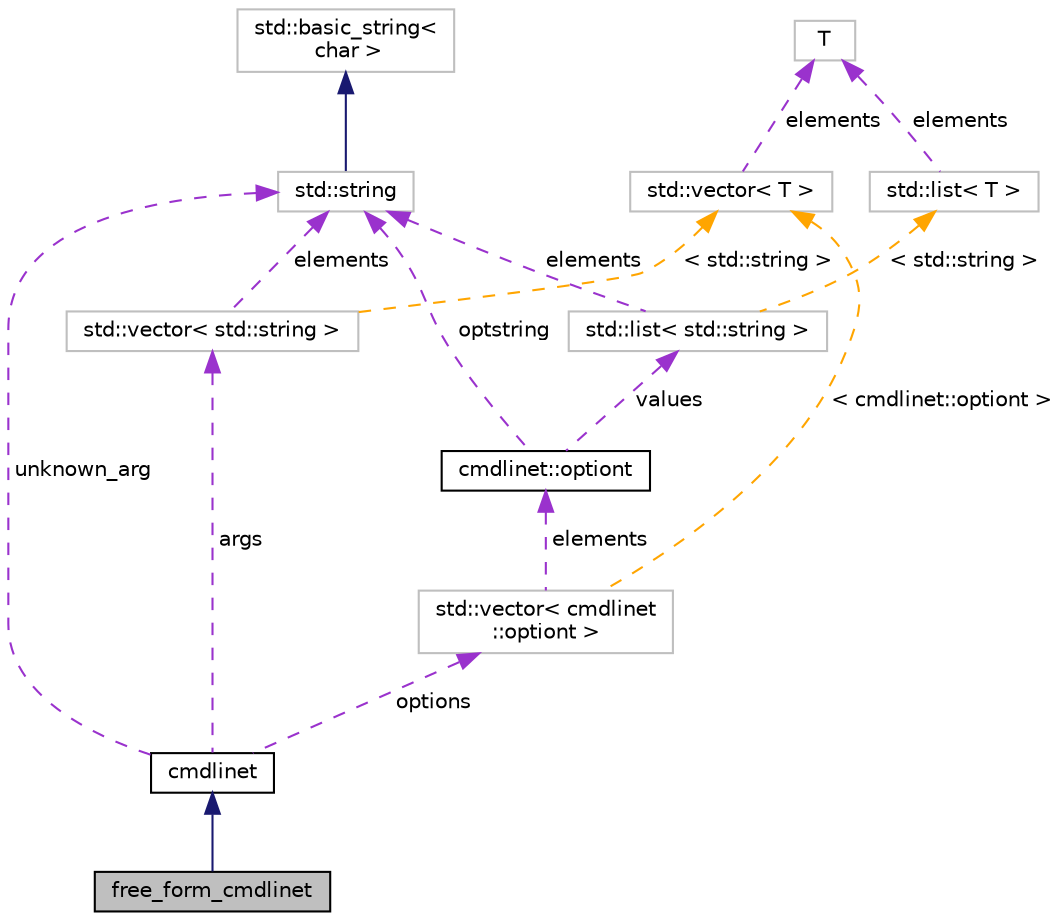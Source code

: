 digraph "free_form_cmdlinet"
{
 // LATEX_PDF_SIZE
  bgcolor="transparent";
  edge [fontname="Helvetica",fontsize="10",labelfontname="Helvetica",labelfontsize="10"];
  node [fontname="Helvetica",fontsize="10",shape=record];
  Node1 [label="free_form_cmdlinet",height=0.2,width=0.4,color="black", fillcolor="grey75", style="filled", fontcolor="black",tooltip="An implementation of cmdlinet to be used in tests."];
  Node2 -> Node1 [dir="back",color="midnightblue",fontsize="10",style="solid",fontname="Helvetica"];
  Node2 [label="cmdlinet",height=0.2,width=0.4,color="black",URL="$classcmdlinet.html",tooltip=" "];
  Node3 -> Node2 [dir="back",color="darkorchid3",fontsize="10",style="dashed",label=" options" ,fontname="Helvetica"];
  Node3 [label="std::vector\< cmdlinet\l::optiont \>",height=0.2,width=0.4,color="grey75",tooltip=" "];
  Node4 -> Node3 [dir="back",color="darkorchid3",fontsize="10",style="dashed",label=" elements" ,fontname="Helvetica"];
  Node4 [label="cmdlinet::optiont",height=0.2,width=0.4,color="black",URL="$structcmdlinet_1_1optiont.html",tooltip=" "];
  Node5 -> Node4 [dir="back",color="darkorchid3",fontsize="10",style="dashed",label=" optstring" ,fontname="Helvetica"];
  Node5 [label="std::string",height=0.2,width=0.4,color="grey75",tooltip="STL class."];
  Node6 -> Node5 [dir="back",color="midnightblue",fontsize="10",style="solid",fontname="Helvetica"];
  Node6 [label="std::basic_string\<\l char \>",height=0.2,width=0.4,color="grey75",tooltip="STL class."];
  Node7 -> Node4 [dir="back",color="darkorchid3",fontsize="10",style="dashed",label=" values" ,fontname="Helvetica"];
  Node7 [label="std::list\< std::string \>",height=0.2,width=0.4,color="grey75",tooltip=" "];
  Node5 -> Node7 [dir="back",color="darkorchid3",fontsize="10",style="dashed",label=" elements" ,fontname="Helvetica"];
  Node8 -> Node7 [dir="back",color="orange",fontsize="10",style="dashed",label=" \< std::string \>" ,fontname="Helvetica"];
  Node8 [label="std::list\< T \>",height=0.2,width=0.4,color="grey75",tooltip="STL class."];
  Node9 -> Node8 [dir="back",color="darkorchid3",fontsize="10",style="dashed",label=" elements" ,fontname="Helvetica"];
  Node9 [label="T",height=0.2,width=0.4,color="grey75",tooltip=" "];
  Node10 -> Node3 [dir="back",color="orange",fontsize="10",style="dashed",label=" \< cmdlinet::optiont \>" ,fontname="Helvetica"];
  Node10 [label="std::vector\< T \>",height=0.2,width=0.4,color="grey75",tooltip="STL class."];
  Node9 -> Node10 [dir="back",color="darkorchid3",fontsize="10",style="dashed",label=" elements" ,fontname="Helvetica"];
  Node5 -> Node2 [dir="back",color="darkorchid3",fontsize="10",style="dashed",label=" unknown_arg" ,fontname="Helvetica"];
  Node11 -> Node2 [dir="back",color="darkorchid3",fontsize="10",style="dashed",label=" args" ,fontname="Helvetica"];
  Node11 [label="std::vector\< std::string \>",height=0.2,width=0.4,color="grey75",tooltip=" "];
  Node5 -> Node11 [dir="back",color="darkorchid3",fontsize="10",style="dashed",label=" elements" ,fontname="Helvetica"];
  Node10 -> Node11 [dir="back",color="orange",fontsize="10",style="dashed",label=" \< std::string \>" ,fontname="Helvetica"];
}

